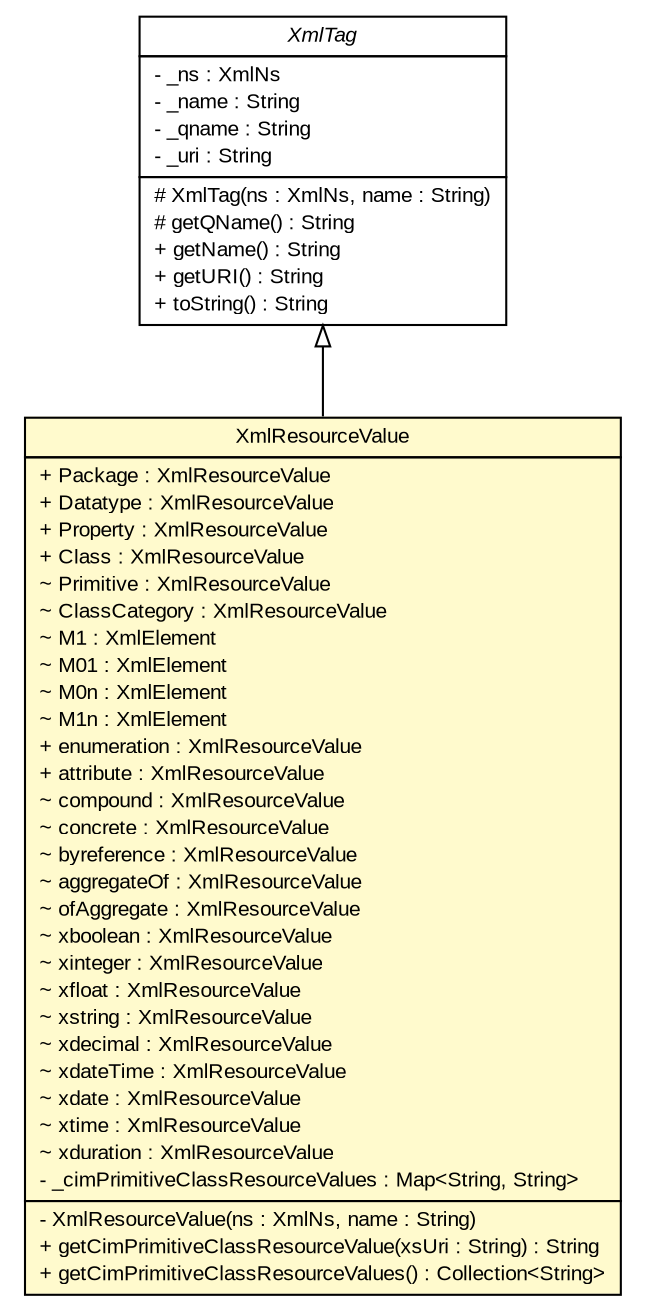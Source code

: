 #!/usr/local/bin/dot
#
# Class diagram 
# Generated by UMLGraph version R5_6_6-6-g3bdff0 (http://www.umlgraph.org/)
#

digraph G {
	edge [fontname="arial",fontsize=10,labelfontname="arial",labelfontsize=10];
	node [fontname="arial",fontsize=10,shape=plaintext];
	nodesep=0.25;
	ranksep=0.5;
	// org.tanjakostic.jcleancim.experimental.builder.rdfs.XmlTag
	c217251 [label=<<table title="org.tanjakostic.jcleancim.experimental.builder.rdfs.XmlTag" border="0" cellborder="1" cellspacing="0" cellpadding="2" port="p" href="./XmlTag.html">
		<tr><td><table border="0" cellspacing="0" cellpadding="1">
<tr><td align="center" balign="center"><font face="Arial Italic"> XmlTag </font></td></tr>
		</table></td></tr>
		<tr><td><table border="0" cellspacing="0" cellpadding="1">
<tr><td align="left" balign="left"> - _ns : XmlNs </td></tr>
<tr><td align="left" balign="left"> - _name : String </td></tr>
<tr><td align="left" balign="left"> - _qname : String </td></tr>
<tr><td align="left" balign="left"> - _uri : String </td></tr>
		</table></td></tr>
		<tr><td><table border="0" cellspacing="0" cellpadding="1">
<tr><td align="left" balign="left"> # XmlTag(ns : XmlNs, name : String) </td></tr>
<tr><td align="left" balign="left"> # getQName() : String </td></tr>
<tr><td align="left" balign="left"> + getName() : String </td></tr>
<tr><td align="left" balign="left"> + getURI() : String </td></tr>
<tr><td align="left" balign="left"> + toString() : String </td></tr>
		</table></td></tr>
		</table>>, URL="./XmlTag.html", fontname="arial", fontcolor="black", fontsize=10.0];
	// org.tanjakostic.jcleancim.experimental.builder.rdfs.XmlResourceValue
	c217252 [label=<<table title="org.tanjakostic.jcleancim.experimental.builder.rdfs.XmlResourceValue" border="0" cellborder="1" cellspacing="0" cellpadding="2" port="p" bgcolor="lemonChiffon" href="./XmlResourceValue.html">
		<tr><td><table border="0" cellspacing="0" cellpadding="1">
<tr><td align="center" balign="center"> XmlResourceValue </td></tr>
		</table></td></tr>
		<tr><td><table border="0" cellspacing="0" cellpadding="1">
<tr><td align="left" balign="left"> + Package : XmlResourceValue </td></tr>
<tr><td align="left" balign="left"> + Datatype : XmlResourceValue </td></tr>
<tr><td align="left" balign="left"> + Property : XmlResourceValue </td></tr>
<tr><td align="left" balign="left"> + Class : XmlResourceValue </td></tr>
<tr><td align="left" balign="left"> ~ Primitive : XmlResourceValue </td></tr>
<tr><td align="left" balign="left"> ~ ClassCategory : XmlResourceValue </td></tr>
<tr><td align="left" balign="left"> ~ M1 : XmlElement </td></tr>
<tr><td align="left" balign="left"> ~ M01 : XmlElement </td></tr>
<tr><td align="left" balign="left"> ~ M0n : XmlElement </td></tr>
<tr><td align="left" balign="left"> ~ M1n : XmlElement </td></tr>
<tr><td align="left" balign="left"> + enumeration : XmlResourceValue </td></tr>
<tr><td align="left" balign="left"> + attribute : XmlResourceValue </td></tr>
<tr><td align="left" balign="left"> ~ compound : XmlResourceValue </td></tr>
<tr><td align="left" balign="left"> ~ concrete : XmlResourceValue </td></tr>
<tr><td align="left" balign="left"> ~ byreference : XmlResourceValue </td></tr>
<tr><td align="left" balign="left"> ~ aggregateOf : XmlResourceValue </td></tr>
<tr><td align="left" balign="left"> ~ ofAggregate : XmlResourceValue </td></tr>
<tr><td align="left" balign="left"> ~ xboolean : XmlResourceValue </td></tr>
<tr><td align="left" balign="left"> ~ xinteger : XmlResourceValue </td></tr>
<tr><td align="left" balign="left"> ~ xfloat : XmlResourceValue </td></tr>
<tr><td align="left" balign="left"> ~ xstring : XmlResourceValue </td></tr>
<tr><td align="left" balign="left"> ~ xdecimal : XmlResourceValue </td></tr>
<tr><td align="left" balign="left"> ~ xdateTime : XmlResourceValue </td></tr>
<tr><td align="left" balign="left"> ~ xdate : XmlResourceValue </td></tr>
<tr><td align="left" balign="left"> ~ xtime : XmlResourceValue </td></tr>
<tr><td align="left" balign="left"> ~ xduration : XmlResourceValue </td></tr>
<tr><td align="left" balign="left"> - _cimPrimitiveClassResourceValues : Map&lt;String, String&gt; </td></tr>
		</table></td></tr>
		<tr><td><table border="0" cellspacing="0" cellpadding="1">
<tr><td align="left" balign="left"> - XmlResourceValue(ns : XmlNs, name : String) </td></tr>
<tr><td align="left" balign="left"> + getCimPrimitiveClassResourceValue(xsUri : String) : String </td></tr>
<tr><td align="left" balign="left"> + getCimPrimitiveClassResourceValues() : Collection&lt;String&gt; </td></tr>
		</table></td></tr>
		</table>>, URL="./XmlResourceValue.html", fontname="arial", fontcolor="black", fontsize=10.0];
	//org.tanjakostic.jcleancim.experimental.builder.rdfs.XmlResourceValue extends org.tanjakostic.jcleancim.experimental.builder.rdfs.XmlTag
	c217251:p -> c217252:p [dir=back,arrowtail=empty];
}

